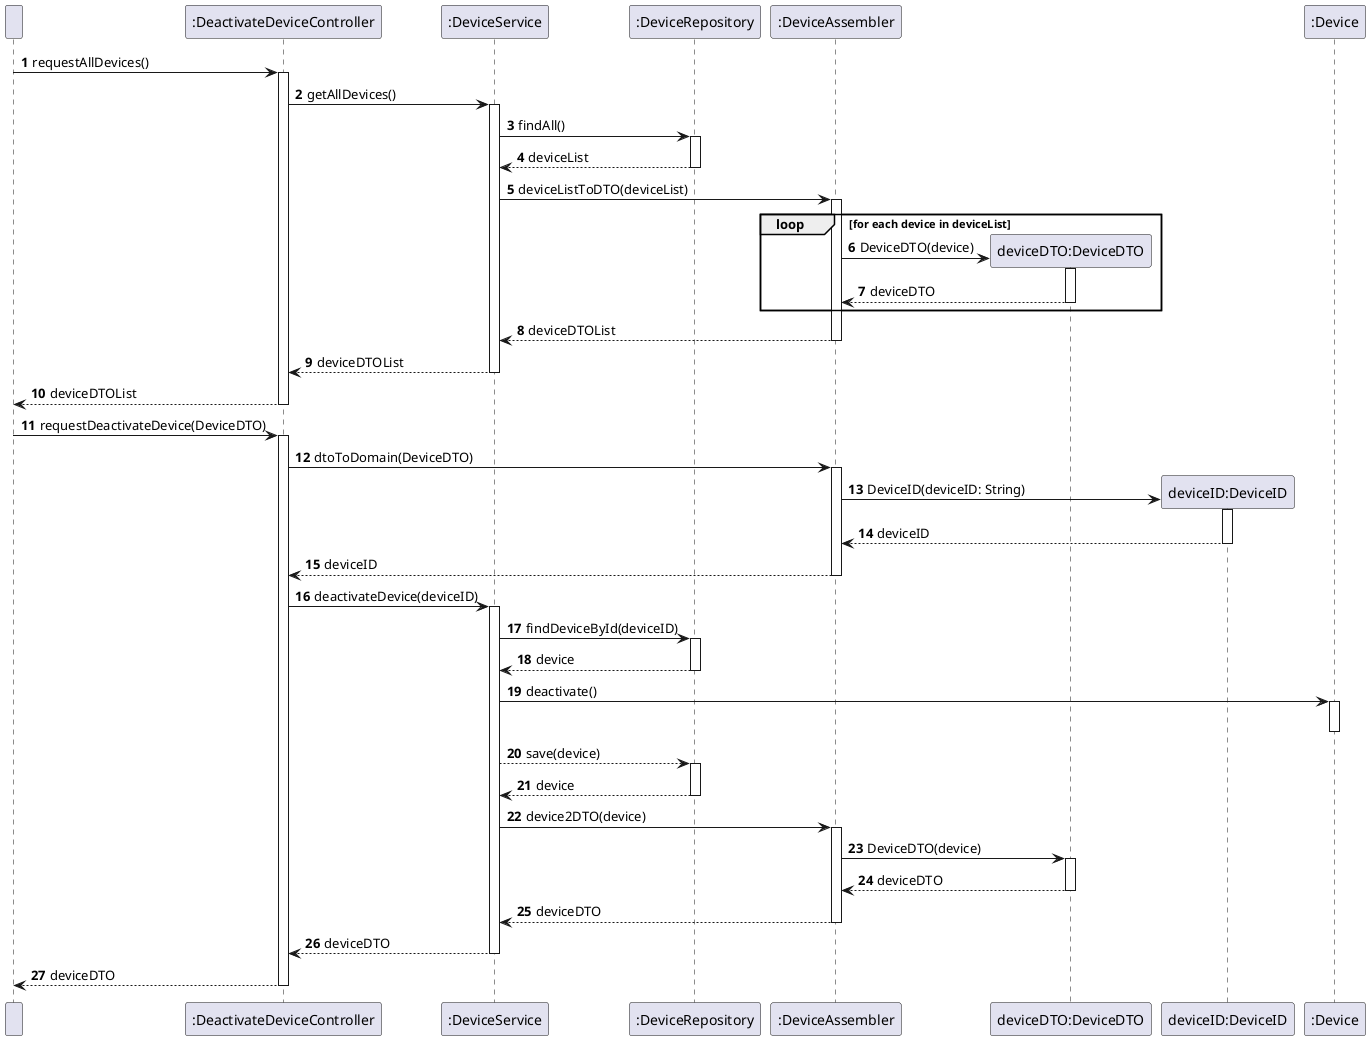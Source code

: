 @startuml
'https://plantuml.com/sequence-diagram

autonumber

    participant " " as User
    participant ":DeactivateDeviceController" as Controller
    participant ":DeviceService" as Service
    participant ":DeviceRepository" as Repository
    participant ":DeviceAssembler" as Assembler
    participant "deviceDTO:DeviceDTO" as DTO
    participant "deviceID:DeviceID" as DeviceID
    participant ":Device" as Device

' Request all devices

    User -> Controller: requestAllDevices()
    activate Controller
    Controller -> Service: getAllDevices()
    activate Service
    Service -> Repository: findAll()
    activate Repository
    Repository --> Service: deviceList
    deactivate Repository

    Service -> Assembler: deviceListToDTO(deviceList)
    activate Assembler
    loop for each device in deviceList
        create DTO
        Assembler -> DTO: DeviceDTO(device)
        activate DTO
        DTO --> Assembler: deviceDTO
        deactivate DTO
    end
    Assembler --> Service: deviceDTOList
    deactivate Assembler

    Service --> Controller: deviceDTOList
    deactivate Service
    Controller --> User: deviceDTOList
    deactivate Controller

' Deactivate device

    User -> Controller: requestDeactivateDevice(DeviceDTO)
    activate Controller
    Controller -> Assembler: dtoToDomain(DeviceDTO)
    activate Assembler
    create DeviceID
    Assembler -> DeviceID: DeviceID(deviceID: String)
    activate DeviceID
    DeviceID --> Assembler: deviceID
    deactivate DeviceID
    Assembler --> Controller: deviceID
    deactivate Assembler


    Controller -> Service: deactivateDevice(deviceID)
    activate Service
    Service -> Repository: findDeviceById(deviceID)
    activate Repository
    Repository --> Service: device
    deactivate Repository

   Service -> Device: deactivate()
   activate Device
   ' The deactivate() method internally updates the Device's status to inactive.
   ' This is an internal detail, so the creation/modification of the status value object is not explicitly represented.
   deactivate Device

   Service --> Repository: save(device)
   ' Updated to save the whole device, reflecting the change in status.
   activate Repository
   Repository --> Service: device
   ' The Repository confirms the save operation, potentially returning a status or acknowledgment.
   deactivate Repository


    Service -> Assembler: device2DTO(device)
    activate Assembler
    Assembler -> DTO: DeviceDTO(device)
    activate DTO
    DTO --> Assembler: deviceDTO
    deactivate DTO
    Assembler --> Service: deviceDTO
    deactivate Assembler

    Service --> Controller: deviceDTO
    deactivate Service
    Controller --> User: deviceDTO
    deactivate Controller

@enduml
